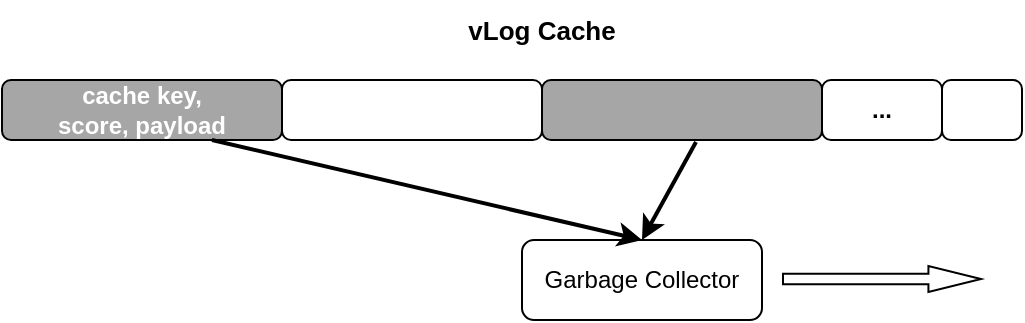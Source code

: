 <mxfile version="22.0.8" type="github">
  <diagram name="第 1 页" id="-H0VbtBf-XSwBmqNXW59">
    <mxGraphModel dx="1434" dy="758" grid="1" gridSize="10" guides="1" tooltips="1" connect="1" arrows="1" fold="1" page="1" pageScale="1" pageWidth="827" pageHeight="1169" math="0" shadow="0">
      <root>
        <mxCell id="0" />
        <mxCell id="1" parent="0" />
        <mxCell id="1deIO7A4ImRIv54ywCOi-1" value="&lt;b&gt;&lt;font color=&quot;#ffffff&quot;&gt;cache key, &lt;br&gt;score, payload&lt;/font&gt;&lt;/b&gt;" style="rounded=1;whiteSpace=wrap;html=1;fillColor=#A6A6A6;" vertex="1" parent="1">
          <mxGeometry x="110" y="310" width="140" height="30" as="geometry" />
        </mxCell>
        <mxCell id="1deIO7A4ImRIv54ywCOi-2" value="" style="rounded=1;whiteSpace=wrap;html=1;fillColor=#A6A6A6;" vertex="1" parent="1">
          <mxGeometry x="380" y="310" width="140" height="30" as="geometry" />
        </mxCell>
        <mxCell id="1deIO7A4ImRIv54ywCOi-3" value="" style="rounded=1;whiteSpace=wrap;html=1;" vertex="1" parent="1">
          <mxGeometry x="250" y="310" width="130" height="30" as="geometry" />
        </mxCell>
        <mxCell id="1deIO7A4ImRIv54ywCOi-4" value="" style="rounded=1;whiteSpace=wrap;html=1;" vertex="1" parent="1">
          <mxGeometry x="580" y="310" width="40" height="30" as="geometry" />
        </mxCell>
        <mxCell id="1deIO7A4ImRIv54ywCOi-5" value="&lt;b&gt;...&lt;/b&gt;" style="rounded=1;whiteSpace=wrap;html=1;" vertex="1" parent="1">
          <mxGeometry x="520" y="310" width="60" height="30" as="geometry" />
        </mxCell>
        <mxCell id="1deIO7A4ImRIv54ywCOi-6" value="Garbage Collector" style="rounded=1;whiteSpace=wrap;html=1;" vertex="1" parent="1">
          <mxGeometry x="370" y="390" width="120" height="40" as="geometry" />
        </mxCell>
        <mxCell id="1deIO7A4ImRIv54ywCOi-7" value="" style="shape=flexArrow;endArrow=classic;html=1;rounded=0;width=5.143;endSize=8.429;endWidth=6.776;" edge="1" parent="1">
          <mxGeometry width="50" height="50" relative="1" as="geometry">
            <mxPoint x="500" y="409.5" as="sourcePoint" />
            <mxPoint x="600" y="409.5" as="targetPoint" />
          </mxGeometry>
        </mxCell>
        <mxCell id="1deIO7A4ImRIv54ywCOi-8" value="" style="endArrow=classic;html=1;rounded=0;entryX=0.5;entryY=0;entryDx=0;entryDy=0;exitX=0.75;exitY=1;exitDx=0;exitDy=0;strokeWidth=2;" edge="1" parent="1" source="1deIO7A4ImRIv54ywCOi-1" target="1deIO7A4ImRIv54ywCOi-6">
          <mxGeometry width="50" height="50" relative="1" as="geometry">
            <mxPoint x="360" y="370" as="sourcePoint" />
            <mxPoint x="410" y="320" as="targetPoint" />
          </mxGeometry>
        </mxCell>
        <mxCell id="1deIO7A4ImRIv54ywCOi-9" value="" style="endArrow=classic;html=1;rounded=0;entryX=0.5;entryY=0;entryDx=0;entryDy=0;exitX=0.55;exitY=1.033;exitDx=0;exitDy=0;strokeWidth=2;exitPerimeter=0;" edge="1" parent="1" source="1deIO7A4ImRIv54ywCOi-2" target="1deIO7A4ImRIv54ywCOi-6">
          <mxGeometry width="50" height="50" relative="1" as="geometry">
            <mxPoint x="325" y="350" as="sourcePoint" />
            <mxPoint x="300" y="400" as="targetPoint" />
          </mxGeometry>
        </mxCell>
        <mxCell id="1deIO7A4ImRIv54ywCOi-10" value="&lt;b&gt;&lt;font style=&quot;font-size: 13px;&quot;&gt;vLog Cache&lt;/font&gt;&lt;/b&gt;" style="text;html=1;strokeColor=none;fillColor=none;align=center;verticalAlign=middle;whiteSpace=wrap;rounded=0;" vertex="1" parent="1">
          <mxGeometry x="330" y="270" width="100" height="30" as="geometry" />
        </mxCell>
      </root>
    </mxGraphModel>
  </diagram>
</mxfile>
